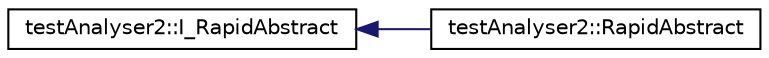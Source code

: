 digraph "Graphical Class Hierarchy"
{
 // INTERACTIVE_SVG=YES
 // LATEX_PDF_SIZE
  edge [fontname="Helvetica",fontsize="10",labelfontname="Helvetica",labelfontsize="10"];
  node [fontname="Helvetica",fontsize="10",shape=record];
  rankdir="LR";
  Node0 [label="testAnalyser2::I_RapidAbstract",height=0.2,width=0.4,color="black", fillcolor="white", style="filled",URL="$df/dc3/classtestAnalyser2_1_1I__RapidAbstract.html",tooltip=" "];
  Node0 -> Node1 [dir="back",color="midnightblue",fontsize="10",style="solid",fontname="Helvetica"];
  Node1 [label="testAnalyser2::RapidAbstract",height=0.2,width=0.4,color="black", fillcolor="white", style="filled",URL="$d2/d56/classtestAnalyser2_1_1RapidAbstract.html",tooltip=" "];
}
